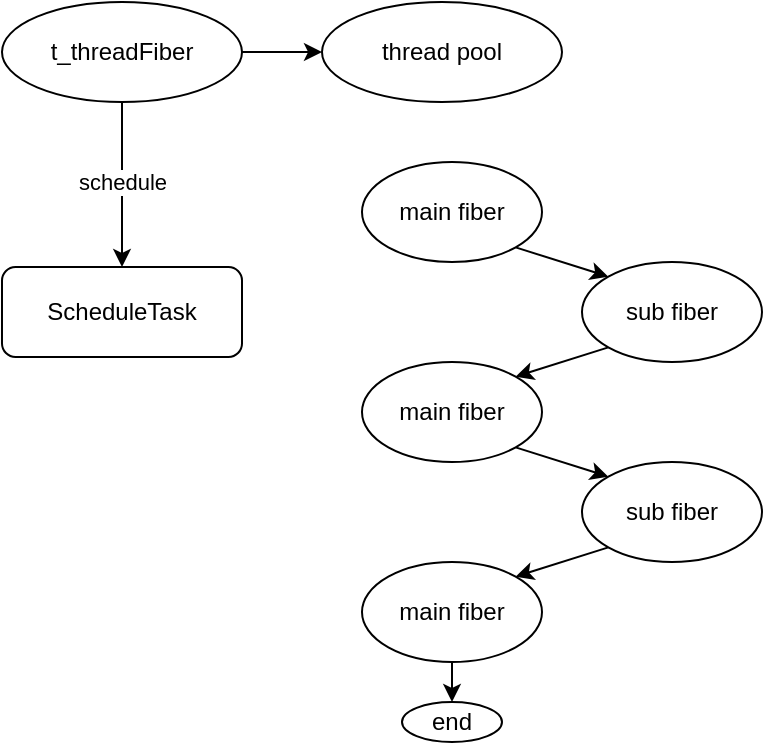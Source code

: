 <mxfile>
    <diagram id="XZjUwEgWoIwXjG6zMtM1" name="第 1 页">
        <mxGraphModel dx="511" dy="555" grid="1" gridSize="10" guides="1" tooltips="1" connect="1" arrows="1" fold="1" page="1" pageScale="1" pageWidth="1600" pageHeight="1200" math="0" shadow="0">
            <root>
                <mxCell id="0"/>
                <mxCell id="1" parent="0"/>
                <mxCell id="4" style="edgeStyle=none;html=1;entryX=0;entryY=0.5;entryDx=0;entryDy=0;" edge="1" parent="1" source="2" target="3">
                    <mxGeometry relative="1" as="geometry"/>
                </mxCell>
                <mxCell id="19" style="edgeStyle=none;html=1;exitX=0.5;exitY=1;exitDx=0;exitDy=0;entryX=0.5;entryY=0;entryDx=0;entryDy=0;" edge="1" parent="1" source="2" target="21">
                    <mxGeometry relative="1" as="geometry">
                        <mxPoint x="130" y="230" as="targetPoint"/>
                    </mxGeometry>
                </mxCell>
                <mxCell id="20" value="schedule" style="edgeLabel;html=1;align=center;verticalAlign=middle;resizable=0;points=[];" vertex="1" connectable="0" parent="19">
                    <mxGeometry x="0.154" y="-1" relative="1" as="geometry">
                        <mxPoint x="1" y="-8" as="offset"/>
                    </mxGeometry>
                </mxCell>
                <mxCell id="2" value="t_threadFiber" style="ellipse;whiteSpace=wrap;html=1;" vertex="1" parent="1">
                    <mxGeometry x="70" y="80" width="120" height="50" as="geometry"/>
                </mxCell>
                <mxCell id="3" value="thread pool" style="ellipse;whiteSpace=wrap;html=1;" vertex="1" parent="1">
                    <mxGeometry x="230" y="80" width="120" height="50" as="geometry"/>
                </mxCell>
                <mxCell id="9" style="edgeStyle=none;html=1;exitX=1;exitY=1;exitDx=0;exitDy=0;entryX=0;entryY=0;entryDx=0;entryDy=0;" edge="1" parent="1" source="7" target="8">
                    <mxGeometry relative="1" as="geometry"/>
                </mxCell>
                <mxCell id="7" value="main fiber" style="ellipse;whiteSpace=wrap;html=1;" vertex="1" parent="1">
                    <mxGeometry x="250" y="160" width="90" height="50" as="geometry"/>
                </mxCell>
                <mxCell id="11" style="edgeStyle=none;html=1;exitX=0;exitY=1;exitDx=0;exitDy=0;entryX=1;entryY=0;entryDx=0;entryDy=0;" edge="1" parent="1" source="8" target="10">
                    <mxGeometry relative="1" as="geometry"/>
                </mxCell>
                <mxCell id="8" value="sub fiber" style="ellipse;whiteSpace=wrap;html=1;" vertex="1" parent="1">
                    <mxGeometry x="360" y="210" width="90" height="50" as="geometry"/>
                </mxCell>
                <mxCell id="13" style="edgeStyle=none;html=1;exitX=1;exitY=1;exitDx=0;exitDy=0;entryX=0;entryY=0;entryDx=0;entryDy=0;" edge="1" parent="1" source="10" target="12">
                    <mxGeometry relative="1" as="geometry"/>
                </mxCell>
                <mxCell id="10" value="main fiber" style="ellipse;whiteSpace=wrap;html=1;" vertex="1" parent="1">
                    <mxGeometry x="250" y="260" width="90" height="50" as="geometry"/>
                </mxCell>
                <mxCell id="16" style="edgeStyle=none;html=1;exitX=0;exitY=1;exitDx=0;exitDy=0;entryX=1;entryY=0;entryDx=0;entryDy=0;" edge="1" parent="1" source="12" target="15">
                    <mxGeometry relative="1" as="geometry"/>
                </mxCell>
                <mxCell id="12" value="sub fiber" style="ellipse;whiteSpace=wrap;html=1;" vertex="1" parent="1">
                    <mxGeometry x="360" y="310" width="90" height="50" as="geometry"/>
                </mxCell>
                <mxCell id="18" style="edgeStyle=none;html=1;exitX=0.5;exitY=1;exitDx=0;exitDy=0;entryX=0.5;entryY=0;entryDx=0;entryDy=0;" edge="1" parent="1" source="15" target="17">
                    <mxGeometry relative="1" as="geometry"/>
                </mxCell>
                <mxCell id="15" value="main fiber" style="ellipse;whiteSpace=wrap;html=1;" vertex="1" parent="1">
                    <mxGeometry x="250" y="360" width="90" height="50" as="geometry"/>
                </mxCell>
                <mxCell id="17" value="end" style="ellipse;whiteSpace=wrap;html=1;" vertex="1" parent="1">
                    <mxGeometry x="270" y="430" width="50" height="20" as="geometry"/>
                </mxCell>
                <mxCell id="21" value="ScheduleTask" style="rounded=1;whiteSpace=wrap;html=1;" vertex="1" parent="1">
                    <mxGeometry x="70" y="212.5" width="120" height="45" as="geometry"/>
                </mxCell>
            </root>
        </mxGraphModel>
    </diagram>
</mxfile>